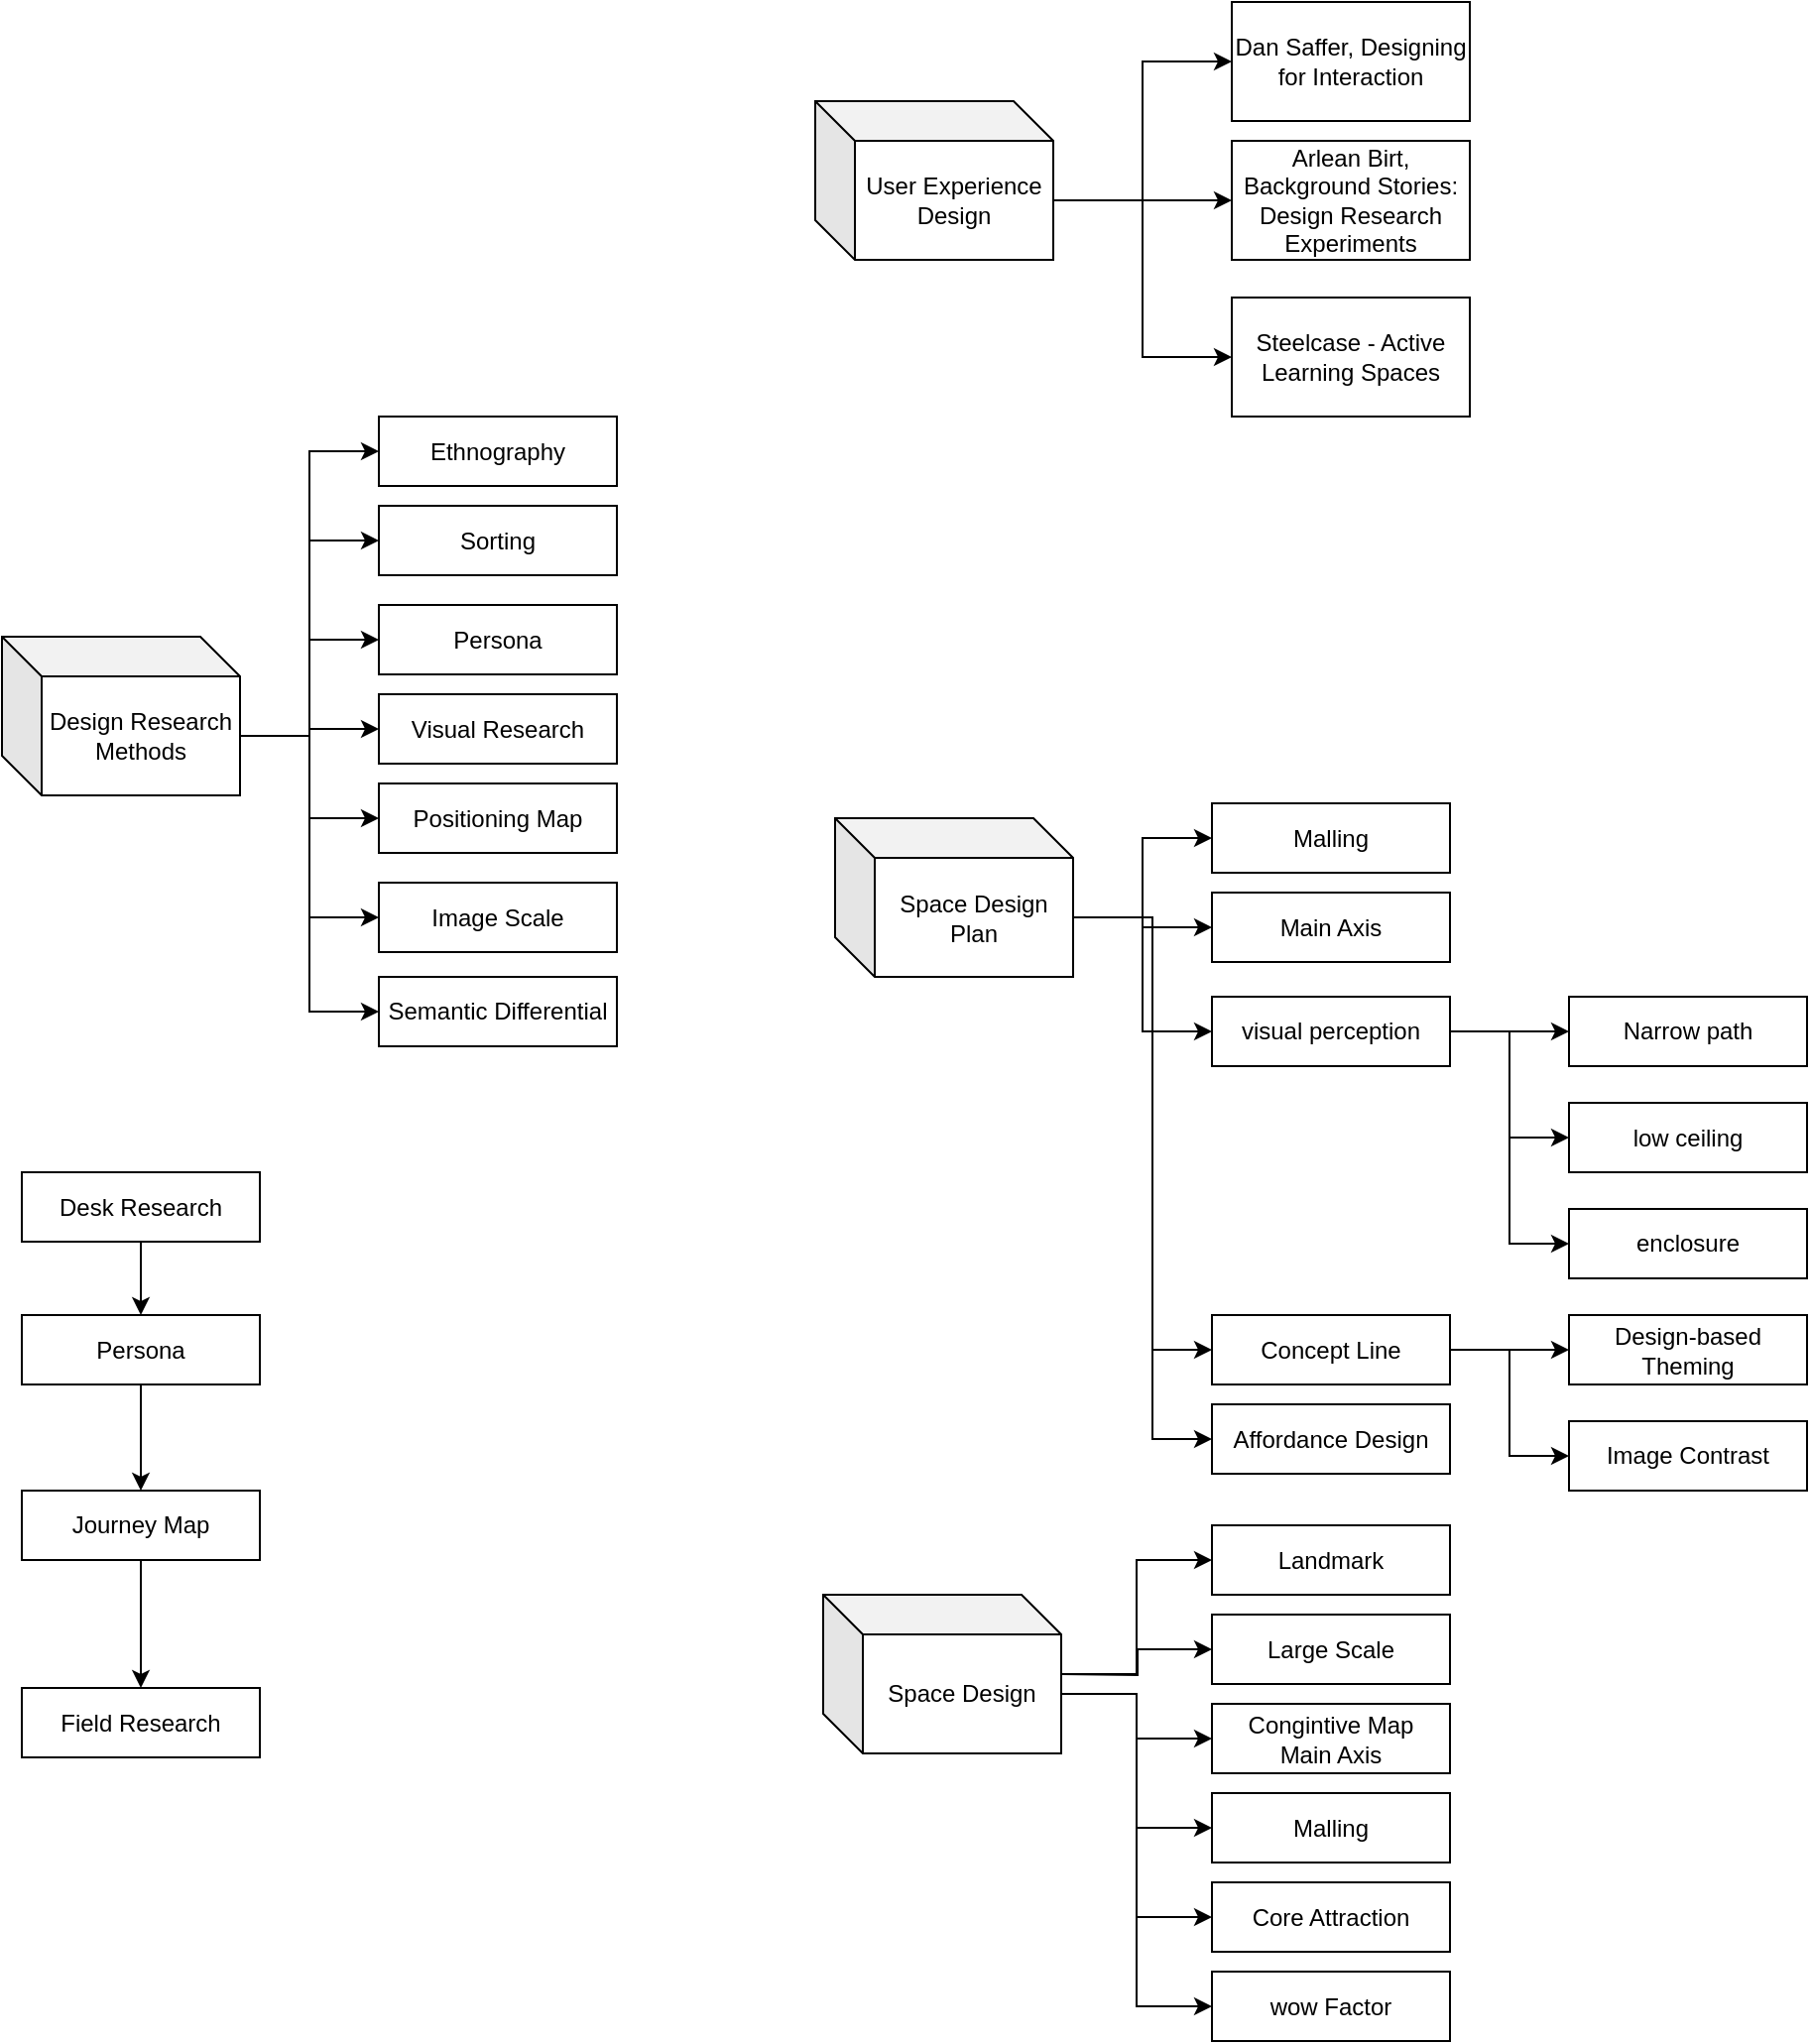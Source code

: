 <mxfile version="11.0.0" type="device"><diagram id="E9Qv_ctKzk6kUvY4gljT" name="Page-1"><mxGraphModel dx="1106" dy="1005" grid="1" gridSize="10" guides="1" tooltips="1" connect="1" arrows="1" fold="1" page="1" pageScale="1" pageWidth="1169" pageHeight="827" math="0" shadow="0"><root><mxCell id="0"/><mxCell id="1" parent="0"/><mxCell id="rt5-_0cyWIZB_gIZMUhS-19" style="edgeStyle=orthogonalEdgeStyle;rounded=0;orthogonalLoop=1;jettySize=auto;html=1;exitX=0;exitY=0;exitDx=120;exitDy=50;exitPerimeter=0;entryX=0;entryY=0.5;entryDx=0;entryDy=0;" edge="1" parent="1" source="rt5-_0cyWIZB_gIZMUhS-1" target="rt5-_0cyWIZB_gIZMUhS-8"><mxGeometry relative="1" as="geometry"/></mxCell><mxCell id="rt5-_0cyWIZB_gIZMUhS-20" style="edgeStyle=orthogonalEdgeStyle;rounded=0;orthogonalLoop=1;jettySize=auto;html=1;exitX=0;exitY=0;exitDx=120;exitDy=50;exitPerimeter=0;entryX=0;entryY=0.5;entryDx=0;entryDy=0;" edge="1" parent="1" source="rt5-_0cyWIZB_gIZMUhS-1" target="rt5-_0cyWIZB_gIZMUhS-9"><mxGeometry relative="1" as="geometry"/></mxCell><mxCell id="rt5-_0cyWIZB_gIZMUhS-21" style="edgeStyle=orthogonalEdgeStyle;rounded=0;orthogonalLoop=1;jettySize=auto;html=1;exitX=0;exitY=0;exitDx=120;exitDy=50;exitPerimeter=0;" edge="1" parent="1" source="rt5-_0cyWIZB_gIZMUhS-1" target="rt5-_0cyWIZB_gIZMUhS-10"><mxGeometry relative="1" as="geometry"/></mxCell><mxCell id="rt5-_0cyWIZB_gIZMUhS-22" style="edgeStyle=orthogonalEdgeStyle;rounded=0;orthogonalLoop=1;jettySize=auto;html=1;exitX=0;exitY=0;exitDx=120;exitDy=50;exitPerimeter=0;" edge="1" parent="1" source="rt5-_0cyWIZB_gIZMUhS-1" target="rt5-_0cyWIZB_gIZMUhS-11"><mxGeometry relative="1" as="geometry"/></mxCell><mxCell id="rt5-_0cyWIZB_gIZMUhS-23" style="edgeStyle=orthogonalEdgeStyle;rounded=0;orthogonalLoop=1;jettySize=auto;html=1;exitX=0;exitY=0;exitDx=120;exitDy=50;exitPerimeter=0;entryX=0;entryY=0.5;entryDx=0;entryDy=0;" edge="1" parent="1" source="rt5-_0cyWIZB_gIZMUhS-1" target="rt5-_0cyWIZB_gIZMUhS-12"><mxGeometry relative="1" as="geometry"/></mxCell><mxCell id="rt5-_0cyWIZB_gIZMUhS-24" style="edgeStyle=orthogonalEdgeStyle;rounded=0;orthogonalLoop=1;jettySize=auto;html=1;exitX=0;exitY=0;exitDx=120;exitDy=50;exitPerimeter=0;entryX=0;entryY=0.5;entryDx=0;entryDy=0;" edge="1" parent="1" source="rt5-_0cyWIZB_gIZMUhS-1" target="rt5-_0cyWIZB_gIZMUhS-13"><mxGeometry relative="1" as="geometry"/></mxCell><mxCell id="rt5-_0cyWIZB_gIZMUhS-25" style="edgeStyle=orthogonalEdgeStyle;rounded=0;orthogonalLoop=1;jettySize=auto;html=1;exitX=0;exitY=0;exitDx=120;exitDy=50;exitPerimeter=0;entryX=0;entryY=0.5;entryDx=0;entryDy=0;" edge="1" parent="1" source="rt5-_0cyWIZB_gIZMUhS-1" target="rt5-_0cyWIZB_gIZMUhS-14"><mxGeometry relative="1" as="geometry"/></mxCell><mxCell id="rt5-_0cyWIZB_gIZMUhS-1" value="Design Research Methods" style="shape=cube;whiteSpace=wrap;html=1;boundedLbl=1;backgroundOutline=1;darkOpacity=0.05;darkOpacity2=0.1;" vertex="1" parent="1"><mxGeometry x="50" y="400" width="120" height="80" as="geometry"/></mxCell><mxCell id="rt5-_0cyWIZB_gIZMUhS-8" value="&lt;span style=&quot;white-space: normal&quot;&gt;Ethnography&lt;/span&gt;" style="rounded=0;whiteSpace=wrap;html=1;" vertex="1" parent="1"><mxGeometry x="240" y="289" width="120" height="35" as="geometry"/></mxCell><mxCell id="rt5-_0cyWIZB_gIZMUhS-9" value="Sorting" style="rounded=0;whiteSpace=wrap;html=1;" vertex="1" parent="1"><mxGeometry x="240" y="334" width="120" height="35" as="geometry"/></mxCell><mxCell id="rt5-_0cyWIZB_gIZMUhS-10" value="Persona" style="rounded=0;whiteSpace=wrap;html=1;" vertex="1" parent="1"><mxGeometry x="240" y="384" width="120" height="35" as="geometry"/></mxCell><mxCell id="rt5-_0cyWIZB_gIZMUhS-11" value="Visual Research" style="rounded=0;whiteSpace=wrap;html=1;" vertex="1" parent="1"><mxGeometry x="240" y="429" width="120" height="35" as="geometry"/></mxCell><mxCell id="rt5-_0cyWIZB_gIZMUhS-12" value="Positioning Map" style="rounded=0;whiteSpace=wrap;html=1;" vertex="1" parent="1"><mxGeometry x="240" y="474" width="120" height="35" as="geometry"/></mxCell><mxCell id="rt5-_0cyWIZB_gIZMUhS-13" value="Image Scale" style="rounded=0;whiteSpace=wrap;html=1;" vertex="1" parent="1"><mxGeometry x="240" y="524" width="120" height="35" as="geometry"/></mxCell><mxCell id="rt5-_0cyWIZB_gIZMUhS-14" value="Semantic Differential" style="rounded=0;whiteSpace=wrap;html=1;" vertex="1" parent="1"><mxGeometry x="240" y="571.5" width="120" height="35" as="geometry"/></mxCell><mxCell id="rt5-_0cyWIZB_gIZMUhS-17" style="edgeStyle=orthogonalEdgeStyle;rounded=0;orthogonalLoop=1;jettySize=auto;html=1;exitX=0;exitY=0;exitDx=120;exitDy=50;exitPerimeter=0;" edge="1" parent="1" source="rt5-_0cyWIZB_gIZMUhS-15" target="rt5-_0cyWIZB_gIZMUhS-16"><mxGeometry relative="1" as="geometry"/></mxCell><mxCell id="rt5-_0cyWIZB_gIZMUhS-27" style="edgeStyle=orthogonalEdgeStyle;rounded=0;orthogonalLoop=1;jettySize=auto;html=1;exitX=0;exitY=0;exitDx=120;exitDy=50;exitPerimeter=0;entryX=0;entryY=0.5;entryDx=0;entryDy=0;" edge="1" parent="1" source="rt5-_0cyWIZB_gIZMUhS-15" target="rt5-_0cyWIZB_gIZMUhS-26"><mxGeometry relative="1" as="geometry"/></mxCell><mxCell id="rt5-_0cyWIZB_gIZMUhS-29" style="edgeStyle=orthogonalEdgeStyle;rounded=0;orthogonalLoop=1;jettySize=auto;html=1;exitX=0;exitY=0;exitDx=120;exitDy=50;exitPerimeter=0;entryX=0;entryY=0.5;entryDx=0;entryDy=0;" edge="1" parent="1" source="rt5-_0cyWIZB_gIZMUhS-15" target="rt5-_0cyWIZB_gIZMUhS-28"><mxGeometry relative="1" as="geometry"/></mxCell><mxCell id="rt5-_0cyWIZB_gIZMUhS-15" value="User Experience Design" style="shape=cube;whiteSpace=wrap;html=1;boundedLbl=1;backgroundOutline=1;darkOpacity=0.05;darkOpacity2=0.1;" vertex="1" parent="1"><mxGeometry x="460" y="130" width="120" height="80" as="geometry"/></mxCell><mxCell id="rt5-_0cyWIZB_gIZMUhS-16" value="&lt;span style=&quot;white-space: normal&quot;&gt;Dan Saffer, Designing for Interaction&lt;/span&gt;" style="rounded=0;whiteSpace=wrap;html=1;" vertex="1" parent="1"><mxGeometry x="670" y="80" width="120" height="60" as="geometry"/></mxCell><mxCell id="rt5-_0cyWIZB_gIZMUhS-26" value="&lt;span style=&quot;white-space: normal&quot;&gt;Arlean Birt, Background Stories: Design Research Experiments&lt;/span&gt;" style="rounded=0;whiteSpace=wrap;html=1;" vertex="1" parent="1"><mxGeometry x="670" y="150" width="120" height="60" as="geometry"/></mxCell><mxCell id="rt5-_0cyWIZB_gIZMUhS-28" value="&lt;span style=&quot;white-space: normal&quot;&gt;Steelcase - Active Learning Spaces&lt;/span&gt;" style="rounded=0;whiteSpace=wrap;html=1;" vertex="1" parent="1"><mxGeometry x="670" y="229" width="120" height="60" as="geometry"/></mxCell><mxCell id="rt5-_0cyWIZB_gIZMUhS-34" style="edgeStyle=orthogonalEdgeStyle;rounded=0;orthogonalLoop=1;jettySize=auto;html=1;exitX=0.5;exitY=1;exitDx=0;exitDy=0;entryX=0.5;entryY=0;entryDx=0;entryDy=0;" edge="1" parent="1" source="rt5-_0cyWIZB_gIZMUhS-30" target="rt5-_0cyWIZB_gIZMUhS-31"><mxGeometry relative="1" as="geometry"><mxPoint x="120" y="727" as="sourcePoint"/></mxGeometry></mxCell><mxCell id="rt5-_0cyWIZB_gIZMUhS-30" value="&lt;span style=&quot;white-space: normal&quot;&gt;Desk Research&lt;/span&gt;" style="rounded=0;whiteSpace=wrap;html=1;" vertex="1" parent="1"><mxGeometry x="60" y="670" width="120" height="35" as="geometry"/></mxCell><mxCell id="rt5-_0cyWIZB_gIZMUhS-35" style="edgeStyle=orthogonalEdgeStyle;rounded=0;orthogonalLoop=1;jettySize=auto;html=1;exitX=0.5;exitY=1;exitDx=0;exitDy=0;entryX=0.5;entryY=0;entryDx=0;entryDy=0;" edge="1" parent="1" source="rt5-_0cyWIZB_gIZMUhS-31" target="rt5-_0cyWIZB_gIZMUhS-32"><mxGeometry relative="1" as="geometry"/></mxCell><mxCell id="rt5-_0cyWIZB_gIZMUhS-31" value="&lt;span style=&quot;white-space: normal&quot;&gt;Persona&lt;/span&gt;" style="rounded=0;whiteSpace=wrap;html=1;" vertex="1" parent="1"><mxGeometry x="60" y="742" width="120" height="35" as="geometry"/></mxCell><mxCell id="rt5-_0cyWIZB_gIZMUhS-36" style="edgeStyle=orthogonalEdgeStyle;rounded=0;orthogonalLoop=1;jettySize=auto;html=1;exitX=0.5;exitY=1;exitDx=0;exitDy=0;entryX=0.5;entryY=0;entryDx=0;entryDy=0;" edge="1" parent="1" source="rt5-_0cyWIZB_gIZMUhS-32" target="rt5-_0cyWIZB_gIZMUhS-33"><mxGeometry relative="1" as="geometry"/></mxCell><mxCell id="rt5-_0cyWIZB_gIZMUhS-32" value="&lt;span style=&quot;white-space: normal&quot;&gt;Journey Map&lt;/span&gt;" style="rounded=0;whiteSpace=wrap;html=1;" vertex="1" parent="1"><mxGeometry x="60" y="830.5" width="120" height="35" as="geometry"/></mxCell><mxCell id="rt5-_0cyWIZB_gIZMUhS-33" value="&lt;span style=&quot;white-space: normal&quot;&gt;Field Research&lt;/span&gt;" style="rounded=0;whiteSpace=wrap;html=1;" vertex="1" parent="1"><mxGeometry x="60" y="930" width="120" height="35" as="geometry"/></mxCell><mxCell id="rt5-_0cyWIZB_gIZMUhS-39" style="edgeStyle=orthogonalEdgeStyle;rounded=0;orthogonalLoop=1;jettySize=auto;html=1;exitX=0;exitY=0;exitDx=120;exitDy=50;exitPerimeter=0;entryX=0;entryY=0.5;entryDx=0;entryDy=0;" edge="1" parent="1" source="rt5-_0cyWIZB_gIZMUhS-37" target="rt5-_0cyWIZB_gIZMUhS-38"><mxGeometry relative="1" as="geometry"/></mxCell><mxCell id="rt5-_0cyWIZB_gIZMUhS-41" style="edgeStyle=orthogonalEdgeStyle;rounded=0;orthogonalLoop=1;jettySize=auto;html=1;exitX=0;exitY=0;exitDx=120;exitDy=50;exitPerimeter=0;entryX=0;entryY=0.5;entryDx=0;entryDy=0;" edge="1" parent="1" source="rt5-_0cyWIZB_gIZMUhS-37" target="rt5-_0cyWIZB_gIZMUhS-40"><mxGeometry relative="1" as="geometry"/></mxCell><mxCell id="rt5-_0cyWIZB_gIZMUhS-44" style="edgeStyle=orthogonalEdgeStyle;rounded=0;orthogonalLoop=1;jettySize=auto;html=1;exitX=0;exitY=0;exitDx=120;exitDy=50;exitPerimeter=0;entryX=0;entryY=0.5;entryDx=0;entryDy=0;" edge="1" parent="1" source="rt5-_0cyWIZB_gIZMUhS-37" target="rt5-_0cyWIZB_gIZMUhS-42"><mxGeometry relative="1" as="geometry"/></mxCell><mxCell id="rt5-_0cyWIZB_gIZMUhS-37" value="Space Design Plan" style="shape=cube;whiteSpace=wrap;html=1;boundedLbl=1;backgroundOutline=1;darkOpacity=0.05;darkOpacity2=0.1;" vertex="1" parent="1"><mxGeometry x="470" y="491.5" width="120" height="80" as="geometry"/></mxCell><mxCell id="rt5-_0cyWIZB_gIZMUhS-38" value="&lt;span style=&quot;white-space: normal&quot;&gt;Malling&lt;/span&gt;" style="rounded=0;whiteSpace=wrap;html=1;" vertex="1" parent="1"><mxGeometry x="660" y="484" width="120" height="35" as="geometry"/></mxCell><mxCell id="rt5-_0cyWIZB_gIZMUhS-40" value="&lt;span style=&quot;white-space: normal&quot;&gt;Main Axis&lt;/span&gt;" style="rounded=0;whiteSpace=wrap;html=1;" vertex="1" parent="1"><mxGeometry x="660" y="529" width="120" height="35" as="geometry"/></mxCell><mxCell id="rt5-_0cyWIZB_gIZMUhS-46" style="edgeStyle=orthogonalEdgeStyle;rounded=0;orthogonalLoop=1;jettySize=auto;html=1;exitX=1;exitY=0.5;exitDx=0;exitDy=0;" edge="1" parent="1" source="rt5-_0cyWIZB_gIZMUhS-42" target="rt5-_0cyWIZB_gIZMUhS-45"><mxGeometry relative="1" as="geometry"/></mxCell><mxCell id="rt5-_0cyWIZB_gIZMUhS-50" style="edgeStyle=orthogonalEdgeStyle;rounded=0;orthogonalLoop=1;jettySize=auto;html=1;exitX=1;exitY=0.5;exitDx=0;exitDy=0;entryX=0;entryY=0.5;entryDx=0;entryDy=0;" edge="1" parent="1" source="rt5-_0cyWIZB_gIZMUhS-42" target="rt5-_0cyWIZB_gIZMUhS-48"><mxGeometry relative="1" as="geometry"/></mxCell><mxCell id="rt5-_0cyWIZB_gIZMUhS-51" style="edgeStyle=orthogonalEdgeStyle;rounded=0;orthogonalLoop=1;jettySize=auto;html=1;exitX=1;exitY=0.5;exitDx=0;exitDy=0;entryX=0;entryY=0.5;entryDx=0;entryDy=0;" edge="1" parent="1" source="rt5-_0cyWIZB_gIZMUhS-42" target="rt5-_0cyWIZB_gIZMUhS-49"><mxGeometry relative="1" as="geometry"/></mxCell><mxCell id="rt5-_0cyWIZB_gIZMUhS-53" style="edgeStyle=orthogonalEdgeStyle;rounded=0;orthogonalLoop=1;jettySize=auto;html=1;exitX=0;exitY=0;exitDx=120;exitDy=50;entryX=0;entryY=0.5;entryDx=0;entryDy=0;exitPerimeter=0;" edge="1" parent="1" source="rt5-_0cyWIZB_gIZMUhS-37" target="rt5-_0cyWIZB_gIZMUhS-52"><mxGeometry relative="1" as="geometry"><Array as="points"><mxPoint x="630" y="542"/><mxPoint x="630" y="760"/></Array></mxGeometry></mxCell><mxCell id="rt5-_0cyWIZB_gIZMUhS-55" style="edgeStyle=orthogonalEdgeStyle;rounded=0;orthogonalLoop=1;jettySize=auto;html=1;exitX=0;exitY=0;exitDx=120;exitDy=50;entryX=0;entryY=0.5;entryDx=0;entryDy=0;exitPerimeter=0;" edge="1" parent="1" source="rt5-_0cyWIZB_gIZMUhS-37" target="rt5-_0cyWIZB_gIZMUhS-54"><mxGeometry relative="1" as="geometry"><Array as="points"><mxPoint x="630" y="542"/><mxPoint x="630" y="805"/></Array></mxGeometry></mxCell><mxCell id="rt5-_0cyWIZB_gIZMUhS-42" value="&lt;span&gt;visual perception&lt;/span&gt;" style="rounded=0;whiteSpace=wrap;html=1;" vertex="1" parent="1"><mxGeometry x="660" y="581.5" width="120" height="35" as="geometry"/></mxCell><mxCell id="rt5-_0cyWIZB_gIZMUhS-45" value="Narrow path" style="rounded=0;whiteSpace=wrap;html=1;" vertex="1" parent="1"><mxGeometry x="840" y="581.5" width="120" height="35" as="geometry"/></mxCell><mxCell id="rt5-_0cyWIZB_gIZMUhS-48" value="&lt;span&gt;low ceiling&lt;/span&gt;" style="rounded=0;whiteSpace=wrap;html=1;" vertex="1" parent="1"><mxGeometry x="840" y="635" width="120" height="35" as="geometry"/></mxCell><mxCell id="rt5-_0cyWIZB_gIZMUhS-49" value="&lt;span&gt;enclosure&lt;/span&gt;" style="rounded=0;whiteSpace=wrap;html=1;" vertex="1" parent="1"><mxGeometry x="840" y="688.5" width="120" height="35" as="geometry"/></mxCell><mxCell id="rt5-_0cyWIZB_gIZMUhS-67" style="edgeStyle=orthogonalEdgeStyle;rounded=0;orthogonalLoop=1;jettySize=auto;html=1;exitX=1;exitY=0.5;exitDx=0;exitDy=0;" edge="1" parent="1" source="rt5-_0cyWIZB_gIZMUhS-52" target="rt5-_0cyWIZB_gIZMUhS-65"><mxGeometry relative="1" as="geometry"/></mxCell><mxCell id="rt5-_0cyWIZB_gIZMUhS-69" style="edgeStyle=orthogonalEdgeStyle;rounded=0;orthogonalLoop=1;jettySize=auto;html=1;exitX=1;exitY=0.5;exitDx=0;exitDy=0;entryX=0;entryY=0.5;entryDx=0;entryDy=0;" edge="1" parent="1" source="rt5-_0cyWIZB_gIZMUhS-52" target="rt5-_0cyWIZB_gIZMUhS-68"><mxGeometry relative="1" as="geometry"/></mxCell><mxCell id="rt5-_0cyWIZB_gIZMUhS-52" value="&lt;span&gt;Concept Line&lt;/span&gt;" style="rounded=0;whiteSpace=wrap;html=1;" vertex="1" parent="1"><mxGeometry x="660" y="742" width="120" height="35" as="geometry"/></mxCell><mxCell id="rt5-_0cyWIZB_gIZMUhS-54" value="&lt;span&gt;Affordance Design&lt;/span&gt;" style="rounded=0;whiteSpace=wrap;html=1;" vertex="1" parent="1"><mxGeometry x="660" y="787" width="120" height="35" as="geometry"/></mxCell><mxCell id="rt5-_0cyWIZB_gIZMUhS-56" value="&lt;span style=&quot;white-space: normal&quot;&gt;Landmark&lt;/span&gt;" style="rounded=0;whiteSpace=wrap;html=1;" vertex="1" parent="1"><mxGeometry x="660" y="848" width="120" height="35" as="geometry"/></mxCell><mxCell id="rt5-_0cyWIZB_gIZMUhS-57" value="&lt;span style=&quot;white-space: normal&quot;&gt;Large Scale&lt;/span&gt;" style="rounded=0;whiteSpace=wrap;html=1;" vertex="1" parent="1"><mxGeometry x="660" y="893" width="120" height="35" as="geometry"/></mxCell><mxCell id="rt5-_0cyWIZB_gIZMUhS-58" value="&lt;span style=&quot;white-space: normal&quot;&gt;Congintive Map &lt;br&gt;Main Axis&lt;/span&gt;" style="rounded=0;whiteSpace=wrap;html=1;" vertex="1" parent="1"><mxGeometry x="660" y="938" width="120" height="35" as="geometry"/></mxCell><mxCell id="rt5-_0cyWIZB_gIZMUhS-60" style="edgeStyle=orthogonalEdgeStyle;rounded=0;orthogonalLoop=1;jettySize=auto;html=1;" edge="1" parent="1" source="rt5-_0cyWIZB_gIZMUhS-59" target="rt5-_0cyWIZB_gIZMUhS-56"><mxGeometry relative="1" as="geometry"/></mxCell><mxCell id="rt5-_0cyWIZB_gIZMUhS-61" style="edgeStyle=orthogonalEdgeStyle;rounded=0;orthogonalLoop=1;jettySize=auto;html=1;entryX=0;entryY=0.5;entryDx=0;entryDy=0;" edge="1" parent="1" target="rt5-_0cyWIZB_gIZMUhS-57"><mxGeometry relative="1" as="geometry"><mxPoint x="584" y="923" as="sourcePoint"/></mxGeometry></mxCell><mxCell id="rt5-_0cyWIZB_gIZMUhS-62" style="edgeStyle=orthogonalEdgeStyle;rounded=0;orthogonalLoop=1;jettySize=auto;html=1;exitX=0;exitY=0;exitDx=120;exitDy=50;exitPerimeter=0;entryX=0;entryY=0.5;entryDx=0;entryDy=0;" edge="1" parent="1" source="rt5-_0cyWIZB_gIZMUhS-59" target="rt5-_0cyWIZB_gIZMUhS-58"><mxGeometry relative="1" as="geometry"/></mxCell><mxCell id="rt5-_0cyWIZB_gIZMUhS-64" style="edgeStyle=orthogonalEdgeStyle;rounded=0;orthogonalLoop=1;jettySize=auto;html=1;exitX=0;exitY=0;exitDx=120;exitDy=50;exitPerimeter=0;entryX=0;entryY=0.5;entryDx=0;entryDy=0;" edge="1" parent="1" source="rt5-_0cyWIZB_gIZMUhS-59" target="rt5-_0cyWIZB_gIZMUhS-63"><mxGeometry relative="1" as="geometry"/></mxCell><mxCell id="rt5-_0cyWIZB_gIZMUhS-71" style="edgeStyle=orthogonalEdgeStyle;rounded=0;orthogonalLoop=1;jettySize=auto;html=1;exitX=0;exitY=0;exitDx=120;exitDy=50;exitPerimeter=0;entryX=0;entryY=0.5;entryDx=0;entryDy=0;" edge="1" parent="1" source="rt5-_0cyWIZB_gIZMUhS-59" target="rt5-_0cyWIZB_gIZMUhS-70"><mxGeometry relative="1" as="geometry"/></mxCell><mxCell id="rt5-_0cyWIZB_gIZMUhS-73" style="edgeStyle=orthogonalEdgeStyle;rounded=0;orthogonalLoop=1;jettySize=auto;html=1;exitX=0;exitY=0;exitDx=120;exitDy=50;exitPerimeter=0;entryX=0;entryY=0.5;entryDx=0;entryDy=0;" edge="1" parent="1" source="rt5-_0cyWIZB_gIZMUhS-59" target="rt5-_0cyWIZB_gIZMUhS-72"><mxGeometry relative="1" as="geometry"/></mxCell><mxCell id="rt5-_0cyWIZB_gIZMUhS-59" value="Space Design" style="shape=cube;whiteSpace=wrap;html=1;boundedLbl=1;backgroundOutline=1;darkOpacity=0.05;darkOpacity2=0.1;" vertex="1" parent="1"><mxGeometry x="464" y="883" width="120" height="80" as="geometry"/></mxCell><mxCell id="rt5-_0cyWIZB_gIZMUhS-63" value="Malling" style="rounded=0;whiteSpace=wrap;html=1;" vertex="1" parent="1"><mxGeometry x="660" y="983" width="120" height="35" as="geometry"/></mxCell><mxCell id="rt5-_0cyWIZB_gIZMUhS-65" value="Design-based Theming" style="rounded=0;whiteSpace=wrap;html=1;" vertex="1" parent="1"><mxGeometry x="840" y="742" width="120" height="35" as="geometry"/></mxCell><mxCell id="rt5-_0cyWIZB_gIZMUhS-68" value="Image Contrast" style="rounded=0;whiteSpace=wrap;html=1;" vertex="1" parent="1"><mxGeometry x="840" y="795.5" width="120" height="35" as="geometry"/></mxCell><mxCell id="rt5-_0cyWIZB_gIZMUhS-70" value="Core Attraction" style="rounded=0;whiteSpace=wrap;html=1;" vertex="1" parent="1"><mxGeometry x="660" y="1028" width="120" height="35" as="geometry"/></mxCell><mxCell id="rt5-_0cyWIZB_gIZMUhS-72" value="wow Factor" style="rounded=0;whiteSpace=wrap;html=1;" vertex="1" parent="1"><mxGeometry x="660" y="1073" width="120" height="35" as="geometry"/></mxCell></root></mxGraphModel></diagram></mxfile>